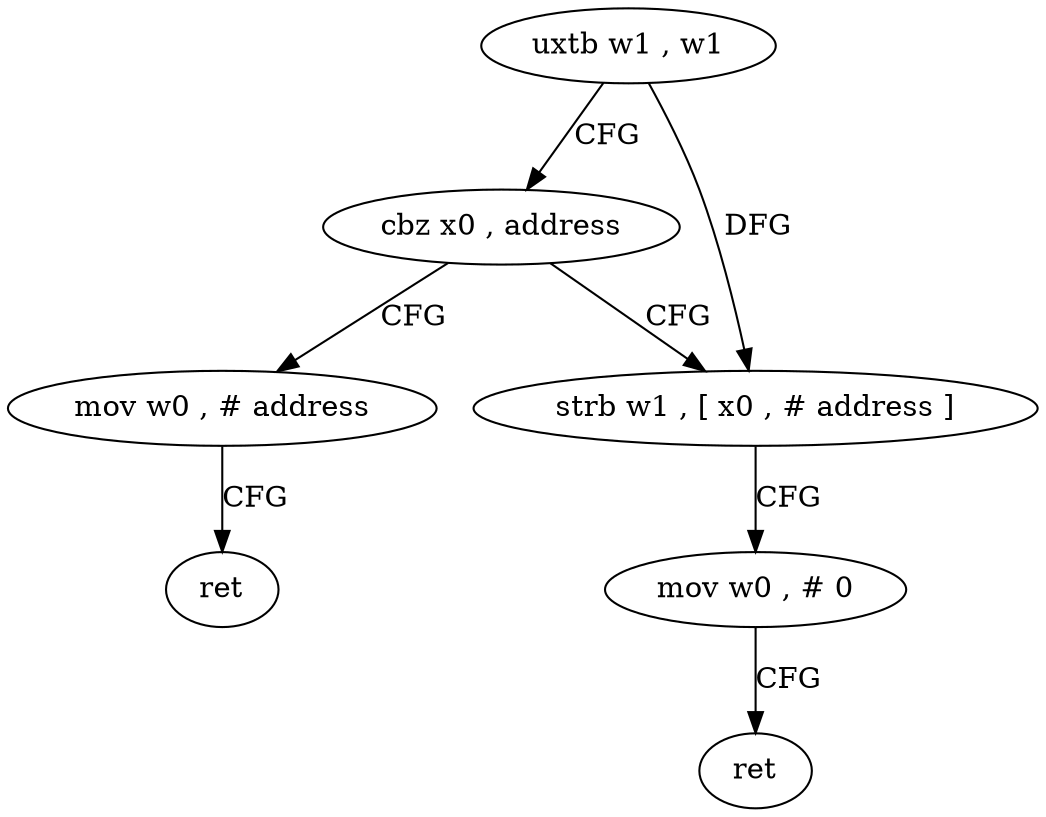 digraph "func" {
"4287252" [label = "uxtb w1 , w1" ]
"4287256" [label = "cbz x0 , address" ]
"4287272" [label = "mov w0 , # address" ]
"4287260" [label = "strb w1 , [ x0 , # address ]" ]
"4287276" [label = "ret" ]
"4287264" [label = "mov w0 , # 0" ]
"4287268" [label = "ret" ]
"4287252" -> "4287256" [ label = "CFG" ]
"4287252" -> "4287260" [ label = "DFG" ]
"4287256" -> "4287272" [ label = "CFG" ]
"4287256" -> "4287260" [ label = "CFG" ]
"4287272" -> "4287276" [ label = "CFG" ]
"4287260" -> "4287264" [ label = "CFG" ]
"4287264" -> "4287268" [ label = "CFG" ]
}
